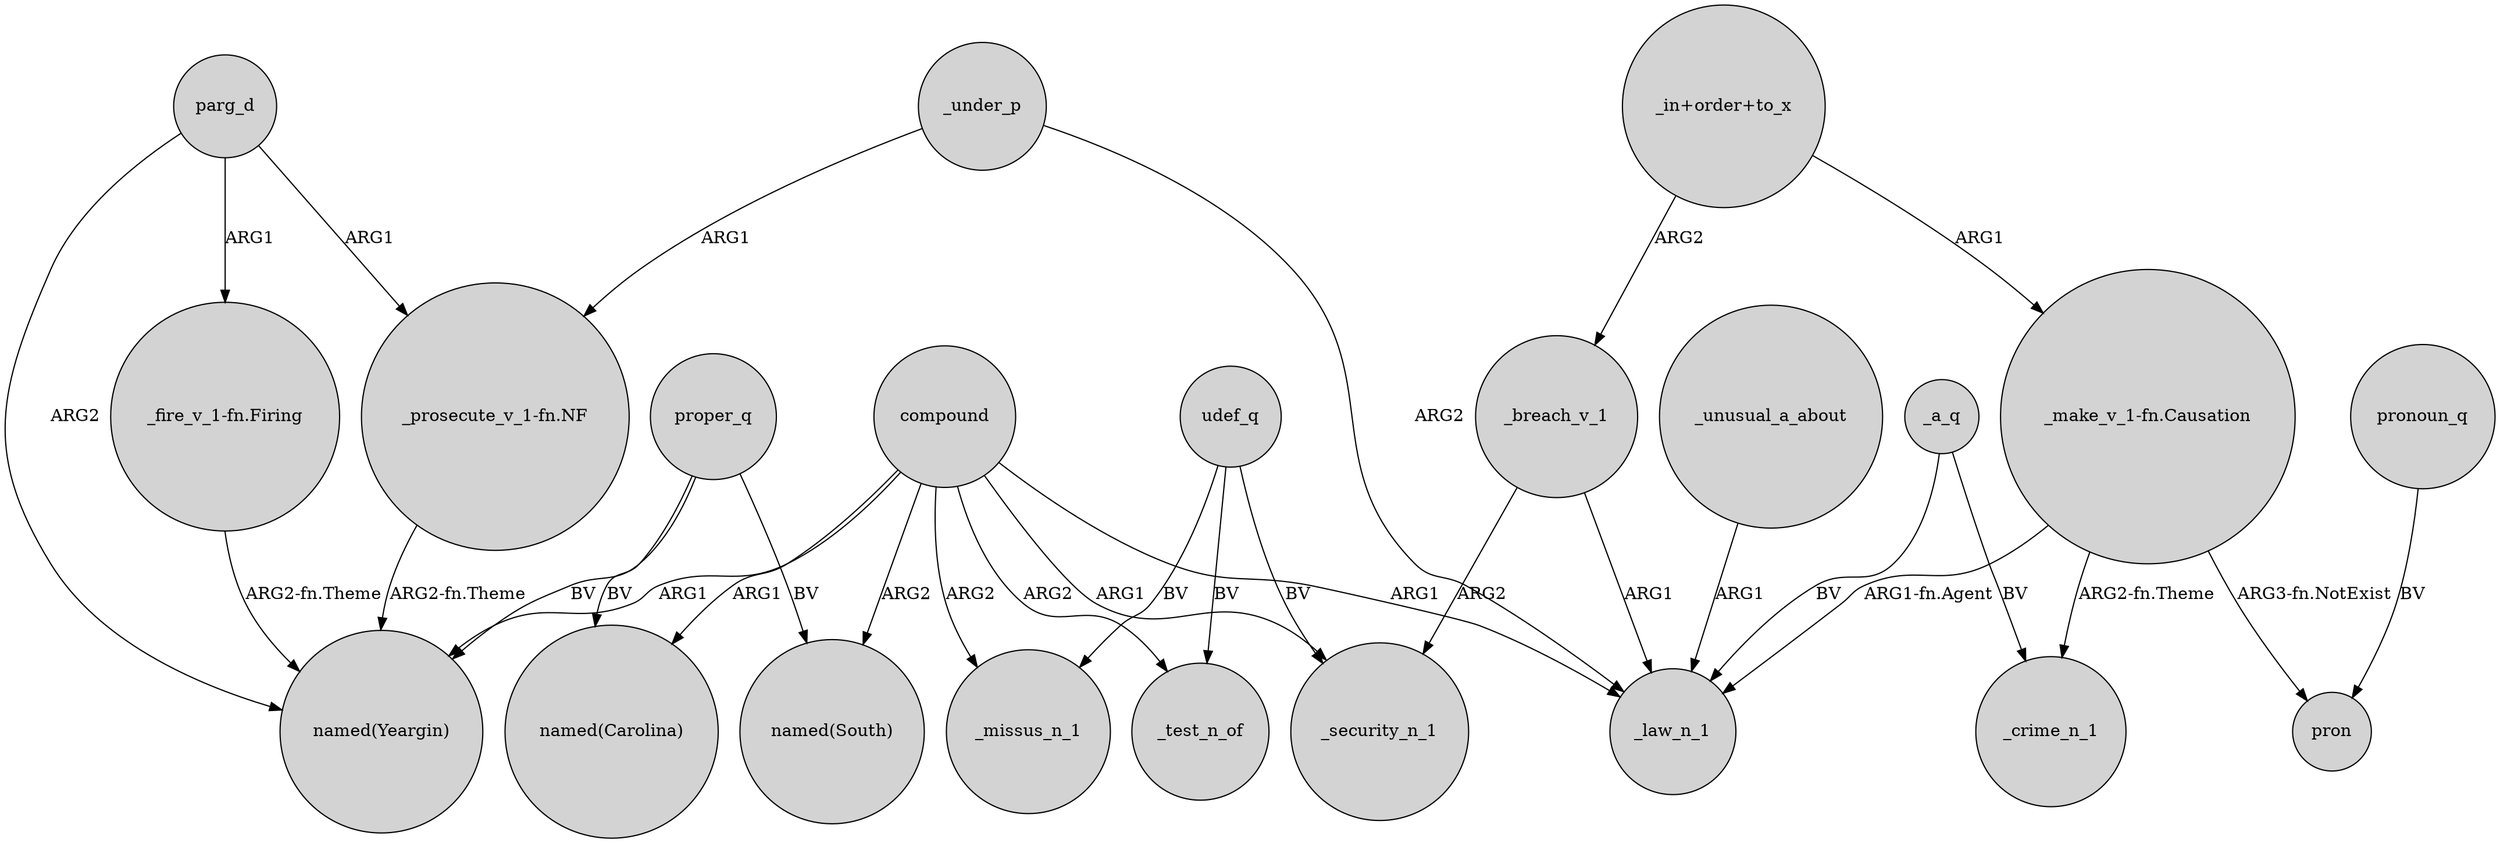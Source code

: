 digraph {
	node [shape=circle style=filled]
	"_in+order+to_x" -> _breach_v_1 [label=ARG2]
	compound -> "named(South)" [label=ARG2]
	proper_q -> "named(Yeargin)" [label=BV]
	compound -> _missus_n_1 [label=ARG2]
	udef_q -> _test_n_of [label=BV]
	compound -> _test_n_of [label=ARG2]
	udef_q -> _missus_n_1 [label=BV]
	"_in+order+to_x" -> "_make_v_1-fn.Causation" [label=ARG1]
	compound -> _security_n_1 [label=ARG1]
	"_fire_v_1-fn.Firing" -> "named(Yeargin)" [label="ARG2-fn.Theme"]
	pronoun_q -> pron [label=BV]
	"_make_v_1-fn.Causation" -> _law_n_1 [label="ARG1-fn.Agent"]
	_a_q -> _crime_n_1 [label=BV]
	_a_q -> _law_n_1 [label=BV]
	"_make_v_1-fn.Causation" -> _crime_n_1 [label="ARG2-fn.Theme"]
	"_make_v_1-fn.Causation" -> pron [label="ARG3-fn.NotExist"]
	_under_p -> "_prosecute_v_1-fn.NF" [label=ARG1]
	compound -> "named(Carolina)" [label=ARG1]
	"_prosecute_v_1-fn.NF" -> "named(Yeargin)" [label="ARG2-fn.Theme"]
	_breach_v_1 -> _security_n_1 [label=ARG2]
	compound -> "named(Yeargin)" [label=ARG1]
	_unusual_a_about -> _law_n_1 [label=ARG1]
	compound -> _law_n_1 [label=ARG1]
	parg_d -> "named(Yeargin)" [label=ARG2]
	proper_q -> "named(Carolina)" [label=BV]
	_breach_v_1 -> _law_n_1 [label=ARG1]
	proper_q -> "named(South)" [label=BV]
	parg_d -> "_prosecute_v_1-fn.NF" [label=ARG1]
	parg_d -> "_fire_v_1-fn.Firing" [label=ARG1]
	udef_q -> _security_n_1 [label=BV]
	_under_p -> _law_n_1 [label=ARG2]
}
